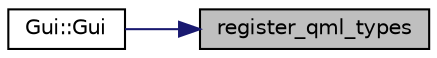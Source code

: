 digraph "register_qml_types"
{
 // LATEX_PDF_SIZE
  edge [fontname="Helvetica",fontsize="10",labelfontname="Helvetica",labelfontsize="10"];
  node [fontname="Helvetica",fontsize="10",shape=record];
  rankdir="RL";
  Node1 [label="register_qml_types",height=0.2,width=0.4,color="black", fillcolor="grey75", style="filled", fontcolor="black",tooltip=" "];
  Node1 -> Node2 [dir="back",color="midnightblue",fontsize="10",style="solid",fontname="Helvetica"];
  Node2 [label="Gui::Gui",height=0.2,width=0.4,color="black", fillcolor="white", style="filled",URL="$struct_gui.html#a081e29e8e0411580fff4aba85760efc7",tooltip=" "];
}
